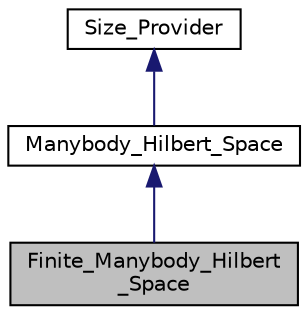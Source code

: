 digraph "Finite_Manybody_Hilbert_Space"
{
  edge [fontname="Helvetica",fontsize="10",labelfontname="Helvetica",labelfontsize="10"];
  node [fontname="Helvetica",fontsize="10",shape=record];
  Node1 [label="Finite_Manybody_Hilbert\l_Space",height=0.2,width=0.4,color="black", fillcolor="grey75", style="filled", fontcolor="black"];
  Node2 -> Node1 [dir="back",color="midnightblue",fontsize="10",style="solid",fontname="Helvetica"];
  Node2 [label="Manybody_Hilbert_Space",height=0.2,width=0.4,color="black", fillcolor="white", style="filled",URL="$classManybody__Hilbert__Space.html"];
  Node3 -> Node2 [dir="back",color="midnightblue",fontsize="10",style="solid",fontname="Helvetica"];
  Node3 [label="Size_Provider",height=0.2,width=0.4,color="black", fillcolor="white", style="filled",URL="$classSize__Provider.html"];
}
